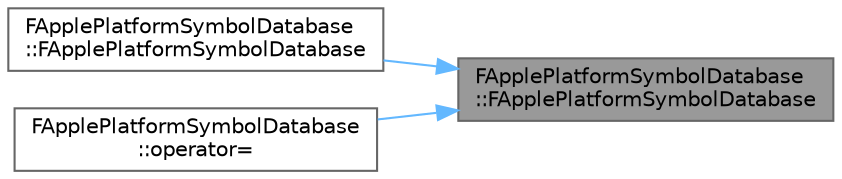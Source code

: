 digraph "FApplePlatformSymbolDatabase::FApplePlatformSymbolDatabase"
{
 // INTERACTIVE_SVG=YES
 // LATEX_PDF_SIZE
  bgcolor="transparent";
  edge [fontname=Helvetica,fontsize=10,labelfontname=Helvetica,labelfontsize=10];
  node [fontname=Helvetica,fontsize=10,shape=box,height=0.2,width=0.4];
  rankdir="RL";
  Node1 [id="Node000001",label="FApplePlatformSymbolDatabase\l::FApplePlatformSymbolDatabase",height=0.2,width=0.4,color="gray40", fillcolor="grey60", style="filled", fontcolor="black",tooltip=" "];
  Node1 -> Node2 [id="edge1_Node000001_Node000002",dir="back",color="steelblue1",style="solid",tooltip=" "];
  Node2 [id="Node000002",label="FApplePlatformSymbolDatabase\l::FApplePlatformSymbolDatabase",height=0.2,width=0.4,color="grey40", fillcolor="white", style="filled",URL="$d0/d2f/structFApplePlatformSymbolDatabase.html#a0f2f9c5f257200490203cd6a9c7714d4",tooltip=" "];
  Node1 -> Node3 [id="edge2_Node000001_Node000003",dir="back",color="steelblue1",style="solid",tooltip=" "];
  Node3 [id="Node000003",label="FApplePlatformSymbolDatabase\l::operator=",height=0.2,width=0.4,color="grey40", fillcolor="white", style="filled",URL="$d0/d2f/structFApplePlatformSymbolDatabase.html#a5373f544eb81148bc9df1f602139c483",tooltip=" "];
}
